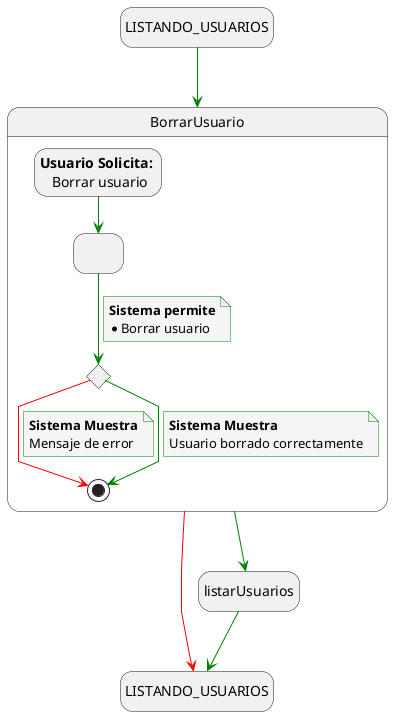 @startuml borrar_usuario

skinparam {
  NoteBackgroundColor #whiteSmoke
  ArrowColor #green
  NoteBorderColor #green
  linetype polyline
}

hide empty description

state startState as "LISTANDO_USUARIOS"
state endState as "LISTANDO_USUARIOS"

startState --> BorrarUsuario
BorrarUsuario --> listarUsuarios
BorrarUsuario -[#red]-> endState
listarUsuarios --> endState

state BorrarUsuario {
    state solicitudBorrarUsuario as " "
    state revisionBorrarUsuario <<choice>>
    state usuarioSolicita as "<b>Usuario Solicita:</b> \n Borrar usuario"

    usuarioSolicita --> solicitudBorrarUsuario
    solicitudBorrarUsuario --> revisionBorrarUsuario
    note on link
        <b>Sistema permite</b>
        * Borrar usuario
    end note

    revisionBorrarUsuario -[#red]-> [*]
    note on link
        <b>Sistema Muestra</b>
        Mensaje de error
    end note

   revisionBorrarUsuario --> [*]
    note on link
        <b>Sistema Muestra</b>
        Usuario borrado correctamente
    end note
}

@enduml